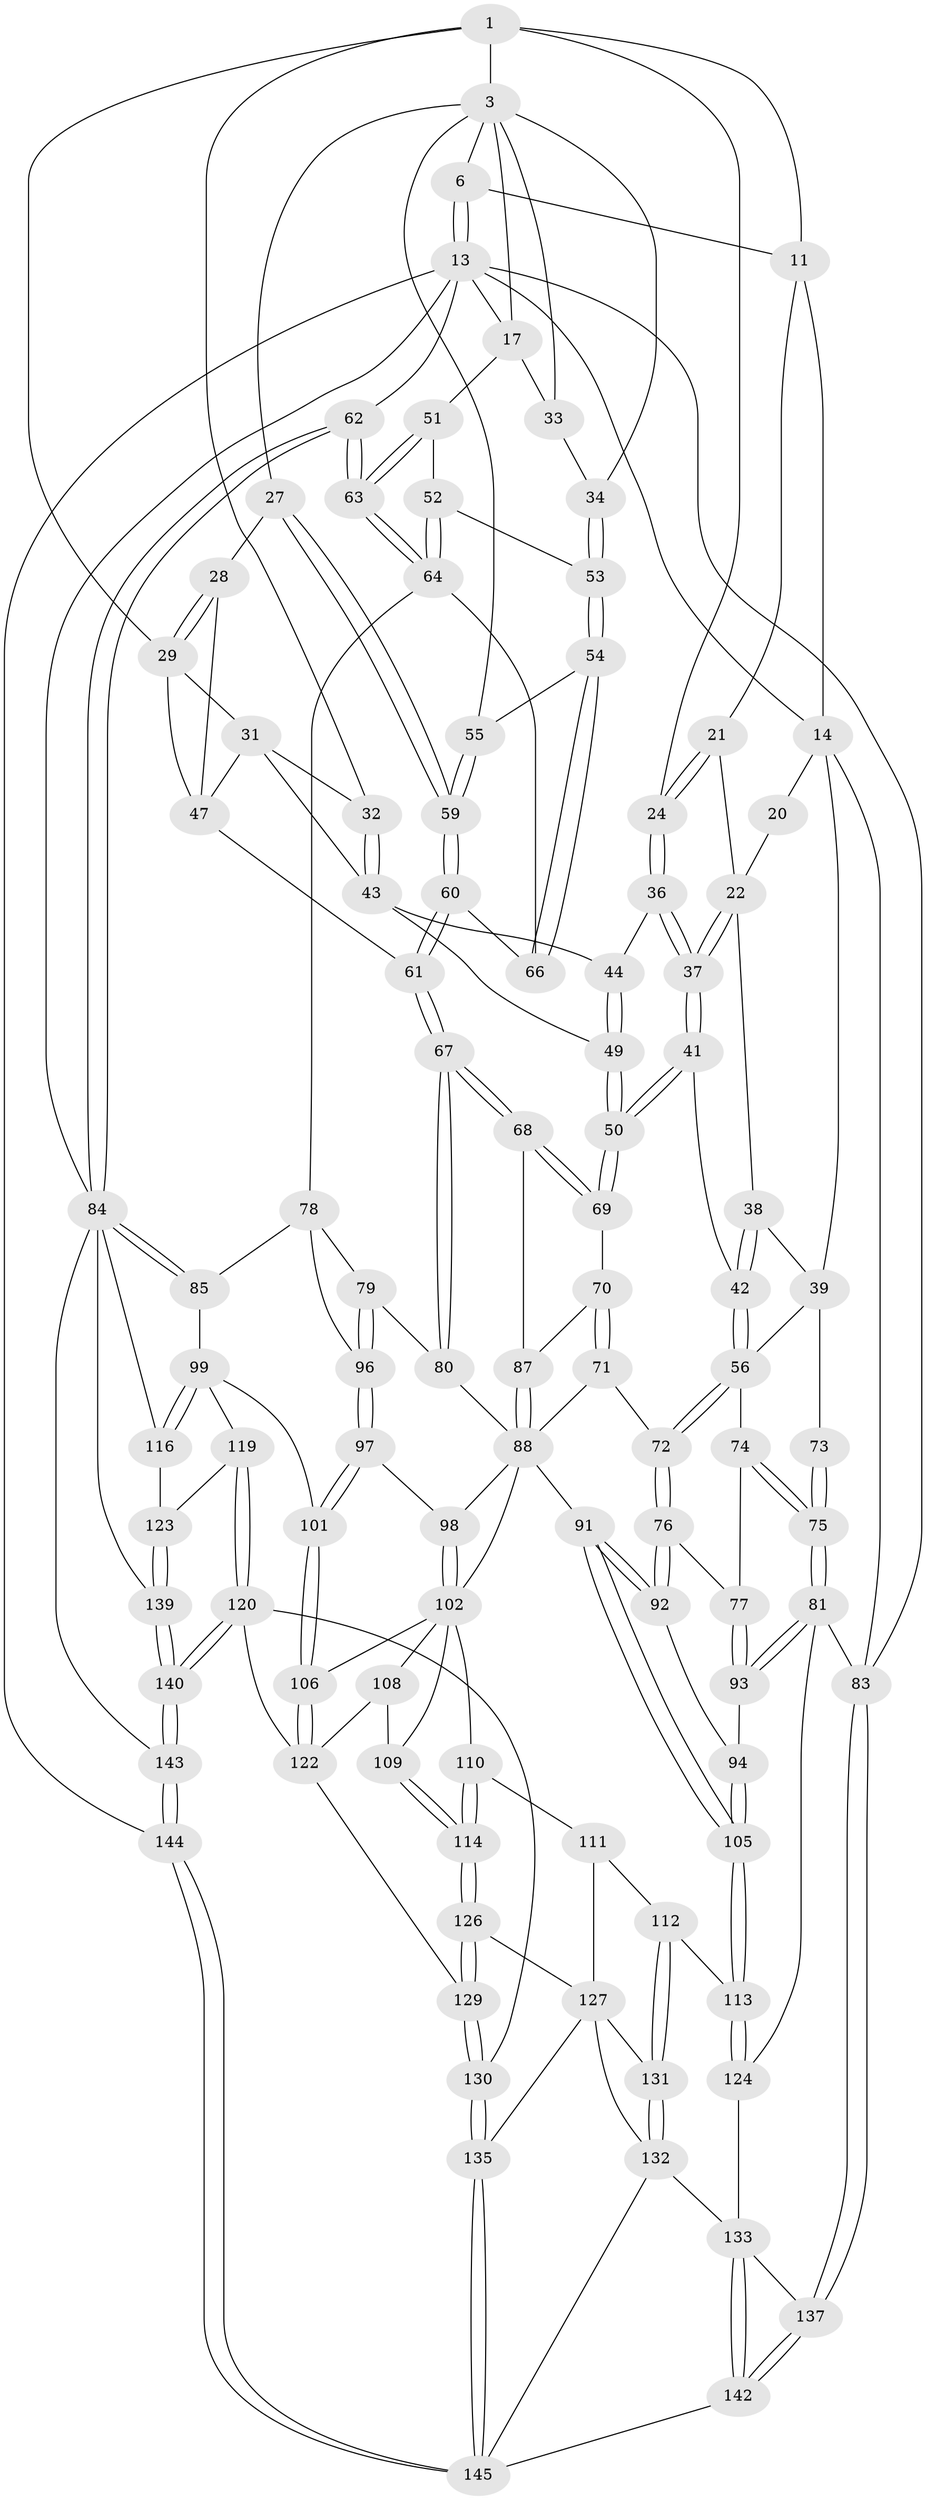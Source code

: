 // original degree distribution, {3: 0.0273972602739726, 4: 0.2191780821917808, 5: 0.5205479452054794, 6: 0.2328767123287671}
// Generated by graph-tools (version 1.1) at 2025/21/03/04/25 18:21:35]
// undirected, 102 vertices, 245 edges
graph export_dot {
graph [start="1"]
  node [color=gray90,style=filled];
  1 [pos="+0.5380606234063015+0",super="+2+8"];
  3 [pos="+0.6319564710037014+0.05168941974007239",super="+4+25"];
  6 [pos="+0.8250408622462726+0",super="+7"];
  11 [pos="+0.33248261473670543+0",super="+19+12"];
  13 [pos="+1+0",super="+117+16"];
  14 [pos="+0+0",super="+15"];
  17 [pos="+0.9517745973089875+0.15376962162051908",super="+35"];
  20 [pos="+0.14230928320336875+0.013769277717733404"];
  21 [pos="+0.20274735493933757+0.10190499216428578"];
  22 [pos="+0.20177744640642858+0.10272068462684211",super="+23"];
  24 [pos="+0.39328827615227224+0.11952073099603971"];
  27 [pos="+0.6428238160396297+0.17581792149113243"];
  28 [pos="+0.6403330004631387+0.17629043738640612"];
  29 [pos="+0.587291820837536+0.16067052475822222",super="+30"];
  31 [pos="+0.5632994000588895+0.16038122726979553",super="+45"];
  32 [pos="+0.518455028801062+0.14792816046813928"];
  33 [pos="+0.7569571106071641+0.0893002040180877"];
  34 [pos="+0.7030208845923328+0.15599838247143447"];
  36 [pos="+0.3898329454777247+0.12972154096566552"];
  37 [pos="+0.28278841421686945+0.19769239263504176"];
  38 [pos="+0.12304649056007821+0.15598776355576655"];
  39 [pos="+0.018923244124257242+0.13367307968205128",super="+58+40"];
  41 [pos="+0.2569862286785293+0.2910212728315467"];
  42 [pos="+0.18512618846905932+0.2892536755584914"];
  43 [pos="+0.4801411715796054+0.24246790450557457",super="+46"];
  44 [pos="+0.3946137519111291+0.16037723893816896"];
  47 [pos="+0.5286859100459661+0.3266479244001985",super="+48"];
  49 [pos="+0.3821512131504618+0.2764645364767148"];
  50 [pos="+0.32008205056865285+0.33496752702434424"];
  51 [pos="+0.9212178423340465+0.181460907730525"];
  52 [pos="+0.8501574760307495+0.24727361372971765"];
  53 [pos="+0.7856922507889003+0.23885723790051955"];
  54 [pos="+0.7299996145442832+0.3083188406202594"];
  55 [pos="+0.7254337302769127+0.30869598268979714"];
  56 [pos="+0.13908196331982262+0.33541417211528274",super="+57"];
  59 [pos="+0.6778400633400269+0.324358558644726"];
  60 [pos="+0.6347572791658103+0.3666538908782469"];
  61 [pos="+0.5611500705032634+0.4087008237206776"];
  62 [pos="+1+0.49267973487526656"];
  63 [pos="+0.9888565553787049+0.4055627003520917"];
  64 [pos="+0.8622923997355391+0.37791884229407785",super="+65"];
  66 [pos="+0.8037545717564014+0.4020800087737122"];
  67 [pos="+0.5541580432127324+0.4327486836671095"];
  68 [pos="+0.5347406678146511+0.4312285641471508"];
  69 [pos="+0.33236205622826914+0.3753981525522941"];
  70 [pos="+0.30378437611006065+0.4371169123163573"];
  71 [pos="+0.29063997383849494+0.45473239214790373"];
  72 [pos="+0.2076971514965879+0.4471655230726962"];
  73 [pos="+0+0.10431418484877841"];
  74 [pos="+0.07651989976210766+0.40163802797078124"];
  75 [pos="+0+0.42747589909016076"];
  76 [pos="+0.14167753636581876+0.49843659978553356"];
  77 [pos="+0.10862536249139955+0.4925200716447717"];
  78 [pos="+0.8011588044223033+0.43990941066971156",super="+86"];
  79 [pos="+0.654310256244739+0.4894554034140557"];
  80 [pos="+0.5598617706697997+0.44731739024705053"];
  81 [pos="+0+0.6984972120001398",super="+82"];
  83 [pos="+0+1"];
  84 [pos="+1+0.5201697236404901",super="+115"];
  85 [pos="+0.9141495516662118+0.6036384297415284"];
  87 [pos="+0.4007463923777268+0.4990146445773897"];
  88 [pos="+0.38315513486477853+0.5502155667814691",super="+95+89"];
  91 [pos="+0.23822198898960167+0.6187019331342205"];
  92 [pos="+0.226415654983182+0.6141512214705188"];
  93 [pos="+0+0.6256925156429394"];
  94 [pos="+0.07924501976682272+0.6294599065205512"];
  96 [pos="+0.7079212912986939+0.5837681433532793"];
  97 [pos="+0.7079382223768629+0.585377370780741"];
  98 [pos="+0.5174823799216517+0.6127820364622706"];
  99 [pos="+0.87420001496017+0.658505718229281",super="+100"];
  101 [pos="+0.7168357132601749+0.6687452818839346"];
  102 [pos="+0.5172424896547397+0.6177040934514557",super="+103+107"];
  105 [pos="+0.17246190220537608+0.7377264832171672"];
  106 [pos="+0.6551053446477418+0.699043033640072"];
  108 [pos="+0.5321663475722885+0.7798190553809536"];
  109 [pos="+0.41614434621775653+0.7627763564333214"];
  110 [pos="+0.3216558121190079+0.7244802545149175"];
  111 [pos="+0.2980652471420141+0.754454507621577"];
  112 [pos="+0.16822781182552507+0.781352511782715"];
  113 [pos="+0.15883426345824506+0.7780193960969236"];
  114 [pos="+0.4086445757691565+0.7676964204101663"];
  116 [pos="+0.8853406203961589+0.722966258556568"];
  119 [pos="+0.7709309112261972+0.7960573380699469"];
  120 [pos="+0.6796232443574731+0.8746406463662469",super="+121"];
  122 [pos="+0.6542617637890659+0.7677508917700224",super="+125"];
  123 [pos="+0.8797017558723055+0.8192228563453553"];
  124 [pos="+0.10411976095417394+0.8013673560229115"];
  126 [pos="+0.4076056485312396+0.8066955002019764"];
  127 [pos="+0.398405896827158+0.8308454726482455",super="+128+136"];
  129 [pos="+0.5509550303980872+0.8742216623380271"];
  130 [pos="+0.5829561725108416+0.9444644135892517"];
  131 [pos="+0.2713268260908997+0.8733068842291316"];
  132 [pos="+0.2659061647133587+0.9091172434458661",super="+138"];
  133 [pos="+0.14670119561135564+0.8816425116414205",super="+134"];
  135 [pos="+0.5587322935663627+1"];
  137 [pos="+0+1"];
  139 [pos="+0.880738804880115+0.8211961215941039"];
  140 [pos="+0.7878138712110538+0.926589058801315"];
  142 [pos="+0.06197437681090896+1"];
  143 [pos="+0.9385917806204829+1"];
  144 [pos="+0.9467379898265842+1"];
  145 [pos="+0.533276828049924+1",super="+146"];
  1 -- 3;
  1 -- 32;
  1 -- 24;
  1 -- 11;
  1 -- 29;
  3 -- 33;
  3 -- 17;
  3 -- 6;
  3 -- 27;
  3 -- 34;
  3 -- 55;
  6 -- 13;
  6 -- 13;
  6 -- 11;
  11 -- 21;
  11 -- 14;
  13 -- 14;
  13 -- 144;
  13 -- 83;
  13 -- 17;
  13 -- 62;
  13 -- 84;
  14 -- 83;
  14 -- 39;
  14 -- 20;
  17 -- 33;
  17 -- 51;
  20 -- 22;
  21 -- 22;
  21 -- 24;
  21 -- 24;
  22 -- 37;
  22 -- 37;
  22 -- 38;
  24 -- 36;
  24 -- 36;
  27 -- 28;
  27 -- 59;
  27 -- 59;
  28 -- 29;
  28 -- 29;
  28 -- 47;
  29 -- 31;
  29 -- 47;
  31 -- 32;
  31 -- 47;
  31 -- 43;
  32 -- 43;
  32 -- 43;
  33 -- 34;
  34 -- 53;
  34 -- 53;
  36 -- 37;
  36 -- 37;
  36 -- 44;
  37 -- 41;
  37 -- 41;
  38 -- 39;
  38 -- 42;
  38 -- 42;
  39 -- 56;
  39 -- 73 [weight=2];
  41 -- 42;
  41 -- 50;
  41 -- 50;
  42 -- 56;
  42 -- 56;
  43 -- 44;
  43 -- 49;
  44 -- 49;
  44 -- 49;
  47 -- 61;
  49 -- 50;
  49 -- 50;
  50 -- 69;
  50 -- 69;
  51 -- 52;
  51 -- 63;
  51 -- 63;
  52 -- 53;
  52 -- 64;
  52 -- 64;
  53 -- 54;
  53 -- 54;
  54 -- 55;
  54 -- 66;
  54 -- 66;
  55 -- 59;
  55 -- 59;
  56 -- 72;
  56 -- 72;
  56 -- 74;
  59 -- 60;
  59 -- 60;
  60 -- 61;
  60 -- 61;
  60 -- 66;
  61 -- 67;
  61 -- 67;
  62 -- 63;
  62 -- 63;
  62 -- 84;
  62 -- 84;
  63 -- 64;
  63 -- 64;
  64 -- 66;
  64 -- 78;
  67 -- 68;
  67 -- 68;
  67 -- 80;
  67 -- 80;
  68 -- 69;
  68 -- 69;
  68 -- 87;
  69 -- 70;
  70 -- 71;
  70 -- 71;
  70 -- 87;
  71 -- 72;
  71 -- 88;
  72 -- 76;
  72 -- 76;
  73 -- 75;
  73 -- 75;
  74 -- 75;
  74 -- 75;
  74 -- 77;
  75 -- 81;
  75 -- 81;
  76 -- 77;
  76 -- 92;
  76 -- 92;
  77 -- 93;
  77 -- 93;
  78 -- 79;
  78 -- 96;
  78 -- 85;
  79 -- 80;
  79 -- 96;
  79 -- 96;
  80 -- 88;
  81 -- 93;
  81 -- 93;
  81 -- 83;
  81 -- 124;
  83 -- 137;
  83 -- 137;
  84 -- 85;
  84 -- 85;
  84 -- 116;
  84 -- 139;
  84 -- 143;
  85 -- 99;
  87 -- 88;
  87 -- 88;
  88 -- 98;
  88 -- 91;
  88 -- 102;
  91 -- 92;
  91 -- 92;
  91 -- 105;
  91 -- 105;
  92 -- 94;
  93 -- 94;
  94 -- 105;
  94 -- 105;
  96 -- 97;
  96 -- 97;
  97 -- 98;
  97 -- 101;
  97 -- 101;
  98 -- 102;
  98 -- 102;
  99 -- 116;
  99 -- 116;
  99 -- 101;
  99 -- 119;
  101 -- 106;
  101 -- 106;
  102 -- 110;
  102 -- 109;
  102 -- 106;
  102 -- 108;
  105 -- 113;
  105 -- 113;
  106 -- 122;
  106 -- 122;
  108 -- 109;
  108 -- 122;
  109 -- 114;
  109 -- 114;
  110 -- 111;
  110 -- 114;
  110 -- 114;
  111 -- 112;
  111 -- 127;
  112 -- 113;
  112 -- 131;
  112 -- 131;
  113 -- 124;
  113 -- 124;
  114 -- 126;
  114 -- 126;
  116 -- 123;
  119 -- 120;
  119 -- 120;
  119 -- 123;
  120 -- 140;
  120 -- 140;
  120 -- 122;
  120 -- 130;
  122 -- 129;
  123 -- 139;
  123 -- 139;
  124 -- 133;
  126 -- 127;
  126 -- 129;
  126 -- 129;
  127 -- 131;
  127 -- 135;
  127 -- 132;
  129 -- 130;
  129 -- 130;
  130 -- 135;
  130 -- 135;
  131 -- 132;
  131 -- 132;
  132 -- 133;
  132 -- 145;
  133 -- 142;
  133 -- 142;
  133 -- 137;
  135 -- 145;
  135 -- 145;
  137 -- 142;
  137 -- 142;
  139 -- 140;
  139 -- 140;
  140 -- 143;
  140 -- 143;
  142 -- 145;
  143 -- 144;
  143 -- 144;
  144 -- 145;
  144 -- 145;
}
